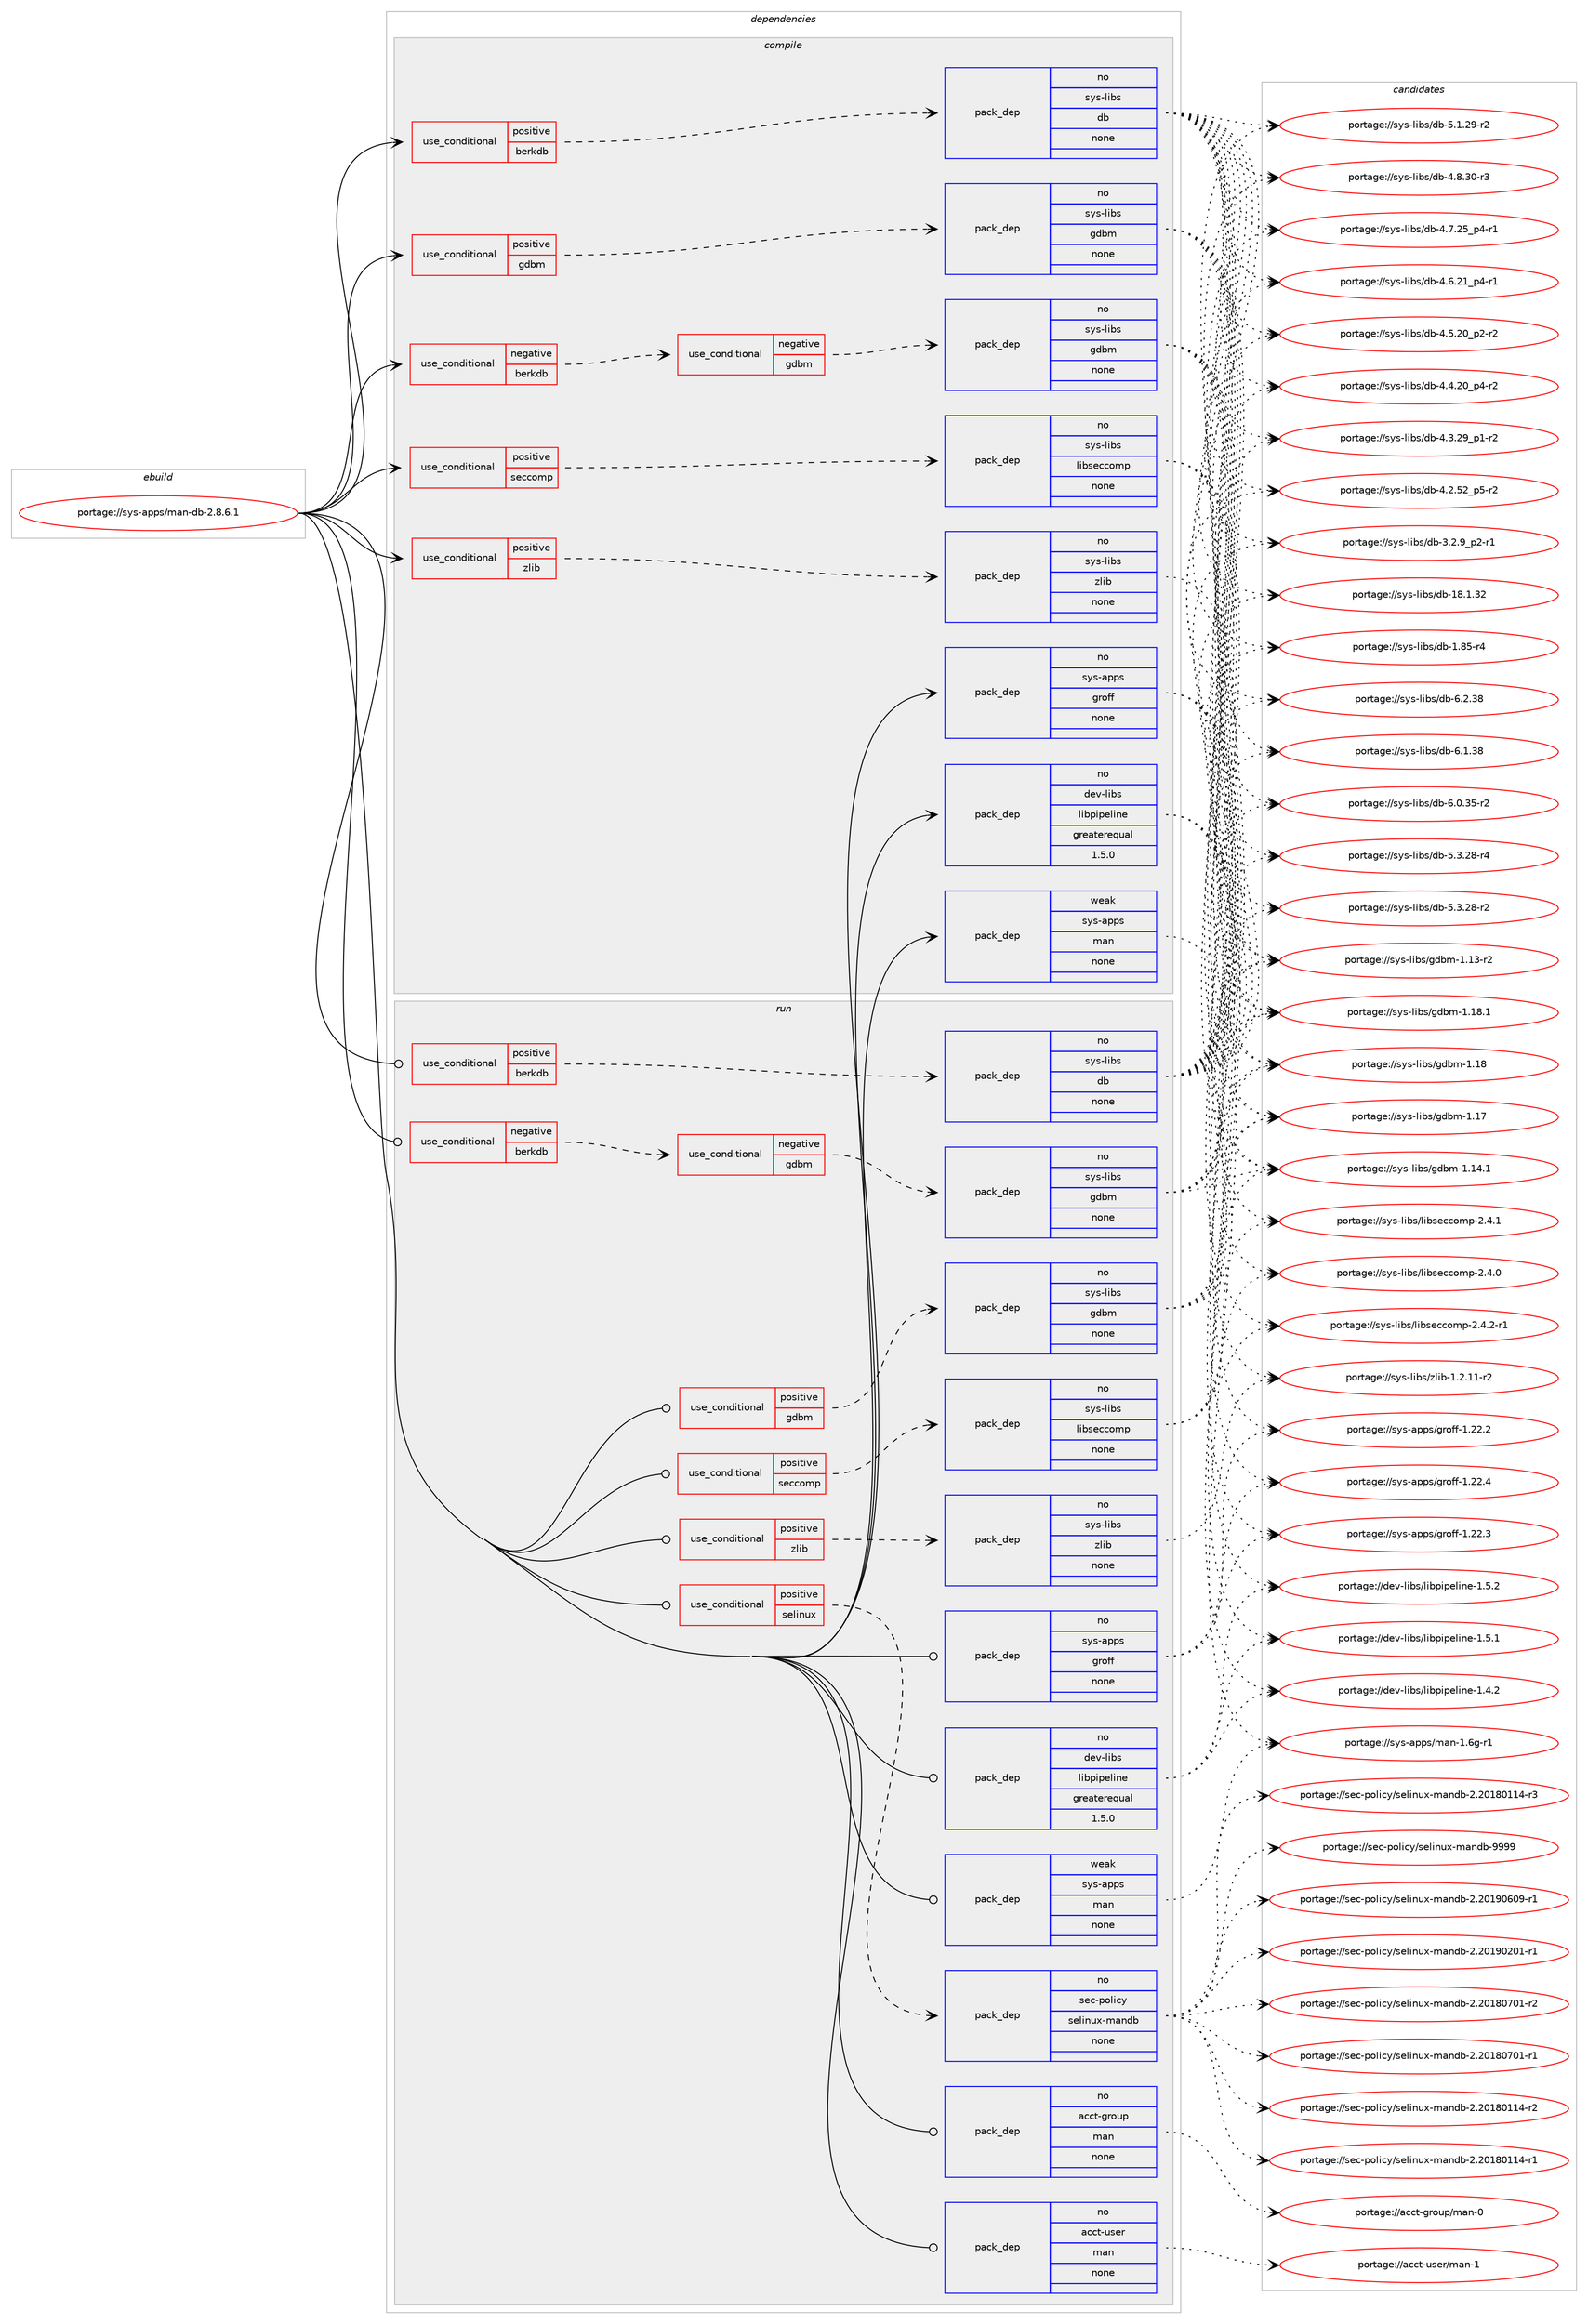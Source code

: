 digraph prolog {

# *************
# Graph options
# *************

newrank=true;
concentrate=true;
compound=true;
graph [rankdir=LR,fontname=Helvetica,fontsize=10,ranksep=1.5];#, ranksep=2.5, nodesep=0.2];
edge  [arrowhead=vee];
node  [fontname=Helvetica,fontsize=10];

# **********
# The ebuild
# **********

subgraph cluster_leftcol {
color=gray;
rank=same;
label=<<i>ebuild</i>>;
id [label="portage://sys-apps/man-db-2.8.6.1", color=red, width=4, href="../sys-apps/man-db-2.8.6.1.svg"];
}

# ****************
# The dependencies
# ****************

subgraph cluster_midcol {
color=gray;
label=<<i>dependencies</i>>;
subgraph cluster_compile {
fillcolor="#eeeeee";
style=filled;
label=<<i>compile</i>>;
subgraph cond13456 {
dependency62695 [label=<<TABLE BORDER="0" CELLBORDER="1" CELLSPACING="0" CELLPADDING="4"><TR><TD ROWSPAN="3" CELLPADDING="10">use_conditional</TD></TR><TR><TD>negative</TD></TR><TR><TD>berkdb</TD></TR></TABLE>>, shape=none, color=red];
subgraph cond13457 {
dependency62696 [label=<<TABLE BORDER="0" CELLBORDER="1" CELLSPACING="0" CELLPADDING="4"><TR><TD ROWSPAN="3" CELLPADDING="10">use_conditional</TD></TR><TR><TD>negative</TD></TR><TR><TD>gdbm</TD></TR></TABLE>>, shape=none, color=red];
subgraph pack47941 {
dependency62697 [label=<<TABLE BORDER="0" CELLBORDER="1" CELLSPACING="0" CELLPADDING="4" WIDTH="220"><TR><TD ROWSPAN="6" CELLPADDING="30">pack_dep</TD></TR><TR><TD WIDTH="110">no</TD></TR><TR><TD>sys-libs</TD></TR><TR><TD>gdbm</TD></TR><TR><TD>none</TD></TR><TR><TD></TD></TR></TABLE>>, shape=none, color=blue];
}
dependency62696:e -> dependency62697:w [weight=20,style="dashed",arrowhead="vee"];
}
dependency62695:e -> dependency62696:w [weight=20,style="dashed",arrowhead="vee"];
}
id:e -> dependency62695:w [weight=20,style="solid",arrowhead="vee"];
subgraph cond13458 {
dependency62698 [label=<<TABLE BORDER="0" CELLBORDER="1" CELLSPACING="0" CELLPADDING="4"><TR><TD ROWSPAN="3" CELLPADDING="10">use_conditional</TD></TR><TR><TD>positive</TD></TR><TR><TD>berkdb</TD></TR></TABLE>>, shape=none, color=red];
subgraph pack47942 {
dependency62699 [label=<<TABLE BORDER="0" CELLBORDER="1" CELLSPACING="0" CELLPADDING="4" WIDTH="220"><TR><TD ROWSPAN="6" CELLPADDING="30">pack_dep</TD></TR><TR><TD WIDTH="110">no</TD></TR><TR><TD>sys-libs</TD></TR><TR><TD>db</TD></TR><TR><TD>none</TD></TR><TR><TD></TD></TR></TABLE>>, shape=none, color=blue];
}
dependency62698:e -> dependency62699:w [weight=20,style="dashed",arrowhead="vee"];
}
id:e -> dependency62698:w [weight=20,style="solid",arrowhead="vee"];
subgraph cond13459 {
dependency62700 [label=<<TABLE BORDER="0" CELLBORDER="1" CELLSPACING="0" CELLPADDING="4"><TR><TD ROWSPAN="3" CELLPADDING="10">use_conditional</TD></TR><TR><TD>positive</TD></TR><TR><TD>gdbm</TD></TR></TABLE>>, shape=none, color=red];
subgraph pack47943 {
dependency62701 [label=<<TABLE BORDER="0" CELLBORDER="1" CELLSPACING="0" CELLPADDING="4" WIDTH="220"><TR><TD ROWSPAN="6" CELLPADDING="30">pack_dep</TD></TR><TR><TD WIDTH="110">no</TD></TR><TR><TD>sys-libs</TD></TR><TR><TD>gdbm</TD></TR><TR><TD>none</TD></TR><TR><TD></TD></TR></TABLE>>, shape=none, color=blue];
}
dependency62700:e -> dependency62701:w [weight=20,style="dashed",arrowhead="vee"];
}
id:e -> dependency62700:w [weight=20,style="solid",arrowhead="vee"];
subgraph cond13460 {
dependency62702 [label=<<TABLE BORDER="0" CELLBORDER="1" CELLSPACING="0" CELLPADDING="4"><TR><TD ROWSPAN="3" CELLPADDING="10">use_conditional</TD></TR><TR><TD>positive</TD></TR><TR><TD>seccomp</TD></TR></TABLE>>, shape=none, color=red];
subgraph pack47944 {
dependency62703 [label=<<TABLE BORDER="0" CELLBORDER="1" CELLSPACING="0" CELLPADDING="4" WIDTH="220"><TR><TD ROWSPAN="6" CELLPADDING="30">pack_dep</TD></TR><TR><TD WIDTH="110">no</TD></TR><TR><TD>sys-libs</TD></TR><TR><TD>libseccomp</TD></TR><TR><TD>none</TD></TR><TR><TD></TD></TR></TABLE>>, shape=none, color=blue];
}
dependency62702:e -> dependency62703:w [weight=20,style="dashed",arrowhead="vee"];
}
id:e -> dependency62702:w [weight=20,style="solid",arrowhead="vee"];
subgraph cond13461 {
dependency62704 [label=<<TABLE BORDER="0" CELLBORDER="1" CELLSPACING="0" CELLPADDING="4"><TR><TD ROWSPAN="3" CELLPADDING="10">use_conditional</TD></TR><TR><TD>positive</TD></TR><TR><TD>zlib</TD></TR></TABLE>>, shape=none, color=red];
subgraph pack47945 {
dependency62705 [label=<<TABLE BORDER="0" CELLBORDER="1" CELLSPACING="0" CELLPADDING="4" WIDTH="220"><TR><TD ROWSPAN="6" CELLPADDING="30">pack_dep</TD></TR><TR><TD WIDTH="110">no</TD></TR><TR><TD>sys-libs</TD></TR><TR><TD>zlib</TD></TR><TR><TD>none</TD></TR><TR><TD></TD></TR></TABLE>>, shape=none, color=blue];
}
dependency62704:e -> dependency62705:w [weight=20,style="dashed",arrowhead="vee"];
}
id:e -> dependency62704:w [weight=20,style="solid",arrowhead="vee"];
subgraph pack47946 {
dependency62706 [label=<<TABLE BORDER="0" CELLBORDER="1" CELLSPACING="0" CELLPADDING="4" WIDTH="220"><TR><TD ROWSPAN="6" CELLPADDING="30">pack_dep</TD></TR><TR><TD WIDTH="110">no</TD></TR><TR><TD>dev-libs</TD></TR><TR><TD>libpipeline</TD></TR><TR><TD>greaterequal</TD></TR><TR><TD>1.5.0</TD></TR></TABLE>>, shape=none, color=blue];
}
id:e -> dependency62706:w [weight=20,style="solid",arrowhead="vee"];
subgraph pack47947 {
dependency62707 [label=<<TABLE BORDER="0" CELLBORDER="1" CELLSPACING="0" CELLPADDING="4" WIDTH="220"><TR><TD ROWSPAN="6" CELLPADDING="30">pack_dep</TD></TR><TR><TD WIDTH="110">no</TD></TR><TR><TD>sys-apps</TD></TR><TR><TD>groff</TD></TR><TR><TD>none</TD></TR><TR><TD></TD></TR></TABLE>>, shape=none, color=blue];
}
id:e -> dependency62707:w [weight=20,style="solid",arrowhead="vee"];
subgraph pack47948 {
dependency62708 [label=<<TABLE BORDER="0" CELLBORDER="1" CELLSPACING="0" CELLPADDING="4" WIDTH="220"><TR><TD ROWSPAN="6" CELLPADDING="30">pack_dep</TD></TR><TR><TD WIDTH="110">weak</TD></TR><TR><TD>sys-apps</TD></TR><TR><TD>man</TD></TR><TR><TD>none</TD></TR><TR><TD></TD></TR></TABLE>>, shape=none, color=blue];
}
id:e -> dependency62708:w [weight=20,style="solid",arrowhead="vee"];
}
subgraph cluster_compileandrun {
fillcolor="#eeeeee";
style=filled;
label=<<i>compile and run</i>>;
}
subgraph cluster_run {
fillcolor="#eeeeee";
style=filled;
label=<<i>run</i>>;
subgraph cond13462 {
dependency62709 [label=<<TABLE BORDER="0" CELLBORDER="1" CELLSPACING="0" CELLPADDING="4"><TR><TD ROWSPAN="3" CELLPADDING="10">use_conditional</TD></TR><TR><TD>negative</TD></TR><TR><TD>berkdb</TD></TR></TABLE>>, shape=none, color=red];
subgraph cond13463 {
dependency62710 [label=<<TABLE BORDER="0" CELLBORDER="1" CELLSPACING="0" CELLPADDING="4"><TR><TD ROWSPAN="3" CELLPADDING="10">use_conditional</TD></TR><TR><TD>negative</TD></TR><TR><TD>gdbm</TD></TR></TABLE>>, shape=none, color=red];
subgraph pack47949 {
dependency62711 [label=<<TABLE BORDER="0" CELLBORDER="1" CELLSPACING="0" CELLPADDING="4" WIDTH="220"><TR><TD ROWSPAN="6" CELLPADDING="30">pack_dep</TD></TR><TR><TD WIDTH="110">no</TD></TR><TR><TD>sys-libs</TD></TR><TR><TD>gdbm</TD></TR><TR><TD>none</TD></TR><TR><TD></TD></TR></TABLE>>, shape=none, color=blue];
}
dependency62710:e -> dependency62711:w [weight=20,style="dashed",arrowhead="vee"];
}
dependency62709:e -> dependency62710:w [weight=20,style="dashed",arrowhead="vee"];
}
id:e -> dependency62709:w [weight=20,style="solid",arrowhead="odot"];
subgraph cond13464 {
dependency62712 [label=<<TABLE BORDER="0" CELLBORDER="1" CELLSPACING="0" CELLPADDING="4"><TR><TD ROWSPAN="3" CELLPADDING="10">use_conditional</TD></TR><TR><TD>positive</TD></TR><TR><TD>berkdb</TD></TR></TABLE>>, shape=none, color=red];
subgraph pack47950 {
dependency62713 [label=<<TABLE BORDER="0" CELLBORDER="1" CELLSPACING="0" CELLPADDING="4" WIDTH="220"><TR><TD ROWSPAN="6" CELLPADDING="30">pack_dep</TD></TR><TR><TD WIDTH="110">no</TD></TR><TR><TD>sys-libs</TD></TR><TR><TD>db</TD></TR><TR><TD>none</TD></TR><TR><TD></TD></TR></TABLE>>, shape=none, color=blue];
}
dependency62712:e -> dependency62713:w [weight=20,style="dashed",arrowhead="vee"];
}
id:e -> dependency62712:w [weight=20,style="solid",arrowhead="odot"];
subgraph cond13465 {
dependency62714 [label=<<TABLE BORDER="0" CELLBORDER="1" CELLSPACING="0" CELLPADDING="4"><TR><TD ROWSPAN="3" CELLPADDING="10">use_conditional</TD></TR><TR><TD>positive</TD></TR><TR><TD>gdbm</TD></TR></TABLE>>, shape=none, color=red];
subgraph pack47951 {
dependency62715 [label=<<TABLE BORDER="0" CELLBORDER="1" CELLSPACING="0" CELLPADDING="4" WIDTH="220"><TR><TD ROWSPAN="6" CELLPADDING="30">pack_dep</TD></TR><TR><TD WIDTH="110">no</TD></TR><TR><TD>sys-libs</TD></TR><TR><TD>gdbm</TD></TR><TR><TD>none</TD></TR><TR><TD></TD></TR></TABLE>>, shape=none, color=blue];
}
dependency62714:e -> dependency62715:w [weight=20,style="dashed",arrowhead="vee"];
}
id:e -> dependency62714:w [weight=20,style="solid",arrowhead="odot"];
subgraph cond13466 {
dependency62716 [label=<<TABLE BORDER="0" CELLBORDER="1" CELLSPACING="0" CELLPADDING="4"><TR><TD ROWSPAN="3" CELLPADDING="10">use_conditional</TD></TR><TR><TD>positive</TD></TR><TR><TD>seccomp</TD></TR></TABLE>>, shape=none, color=red];
subgraph pack47952 {
dependency62717 [label=<<TABLE BORDER="0" CELLBORDER="1" CELLSPACING="0" CELLPADDING="4" WIDTH="220"><TR><TD ROWSPAN="6" CELLPADDING="30">pack_dep</TD></TR><TR><TD WIDTH="110">no</TD></TR><TR><TD>sys-libs</TD></TR><TR><TD>libseccomp</TD></TR><TR><TD>none</TD></TR><TR><TD></TD></TR></TABLE>>, shape=none, color=blue];
}
dependency62716:e -> dependency62717:w [weight=20,style="dashed",arrowhead="vee"];
}
id:e -> dependency62716:w [weight=20,style="solid",arrowhead="odot"];
subgraph cond13467 {
dependency62718 [label=<<TABLE BORDER="0" CELLBORDER="1" CELLSPACING="0" CELLPADDING="4"><TR><TD ROWSPAN="3" CELLPADDING="10">use_conditional</TD></TR><TR><TD>positive</TD></TR><TR><TD>selinux</TD></TR></TABLE>>, shape=none, color=red];
subgraph pack47953 {
dependency62719 [label=<<TABLE BORDER="0" CELLBORDER="1" CELLSPACING="0" CELLPADDING="4" WIDTH="220"><TR><TD ROWSPAN="6" CELLPADDING="30">pack_dep</TD></TR><TR><TD WIDTH="110">no</TD></TR><TR><TD>sec-policy</TD></TR><TR><TD>selinux-mandb</TD></TR><TR><TD>none</TD></TR><TR><TD></TD></TR></TABLE>>, shape=none, color=blue];
}
dependency62718:e -> dependency62719:w [weight=20,style="dashed",arrowhead="vee"];
}
id:e -> dependency62718:w [weight=20,style="solid",arrowhead="odot"];
subgraph cond13468 {
dependency62720 [label=<<TABLE BORDER="0" CELLBORDER="1" CELLSPACING="0" CELLPADDING="4"><TR><TD ROWSPAN="3" CELLPADDING="10">use_conditional</TD></TR><TR><TD>positive</TD></TR><TR><TD>zlib</TD></TR></TABLE>>, shape=none, color=red];
subgraph pack47954 {
dependency62721 [label=<<TABLE BORDER="0" CELLBORDER="1" CELLSPACING="0" CELLPADDING="4" WIDTH="220"><TR><TD ROWSPAN="6" CELLPADDING="30">pack_dep</TD></TR><TR><TD WIDTH="110">no</TD></TR><TR><TD>sys-libs</TD></TR><TR><TD>zlib</TD></TR><TR><TD>none</TD></TR><TR><TD></TD></TR></TABLE>>, shape=none, color=blue];
}
dependency62720:e -> dependency62721:w [weight=20,style="dashed",arrowhead="vee"];
}
id:e -> dependency62720:w [weight=20,style="solid",arrowhead="odot"];
subgraph pack47955 {
dependency62722 [label=<<TABLE BORDER="0" CELLBORDER="1" CELLSPACING="0" CELLPADDING="4" WIDTH="220"><TR><TD ROWSPAN="6" CELLPADDING="30">pack_dep</TD></TR><TR><TD WIDTH="110">no</TD></TR><TR><TD>acct-group</TD></TR><TR><TD>man</TD></TR><TR><TD>none</TD></TR><TR><TD></TD></TR></TABLE>>, shape=none, color=blue];
}
id:e -> dependency62722:w [weight=20,style="solid",arrowhead="odot"];
subgraph pack47956 {
dependency62723 [label=<<TABLE BORDER="0" CELLBORDER="1" CELLSPACING="0" CELLPADDING="4" WIDTH="220"><TR><TD ROWSPAN="6" CELLPADDING="30">pack_dep</TD></TR><TR><TD WIDTH="110">no</TD></TR><TR><TD>acct-user</TD></TR><TR><TD>man</TD></TR><TR><TD>none</TD></TR><TR><TD></TD></TR></TABLE>>, shape=none, color=blue];
}
id:e -> dependency62723:w [weight=20,style="solid",arrowhead="odot"];
subgraph pack47957 {
dependency62724 [label=<<TABLE BORDER="0" CELLBORDER="1" CELLSPACING="0" CELLPADDING="4" WIDTH="220"><TR><TD ROWSPAN="6" CELLPADDING="30">pack_dep</TD></TR><TR><TD WIDTH="110">no</TD></TR><TR><TD>dev-libs</TD></TR><TR><TD>libpipeline</TD></TR><TR><TD>greaterequal</TD></TR><TR><TD>1.5.0</TD></TR></TABLE>>, shape=none, color=blue];
}
id:e -> dependency62724:w [weight=20,style="solid",arrowhead="odot"];
subgraph pack47958 {
dependency62725 [label=<<TABLE BORDER="0" CELLBORDER="1" CELLSPACING="0" CELLPADDING="4" WIDTH="220"><TR><TD ROWSPAN="6" CELLPADDING="30">pack_dep</TD></TR><TR><TD WIDTH="110">no</TD></TR><TR><TD>sys-apps</TD></TR><TR><TD>groff</TD></TR><TR><TD>none</TD></TR><TR><TD></TD></TR></TABLE>>, shape=none, color=blue];
}
id:e -> dependency62725:w [weight=20,style="solid",arrowhead="odot"];
subgraph pack47959 {
dependency62726 [label=<<TABLE BORDER="0" CELLBORDER="1" CELLSPACING="0" CELLPADDING="4" WIDTH="220"><TR><TD ROWSPAN="6" CELLPADDING="30">pack_dep</TD></TR><TR><TD WIDTH="110">weak</TD></TR><TR><TD>sys-apps</TD></TR><TR><TD>man</TD></TR><TR><TD>none</TD></TR><TR><TD></TD></TR></TABLE>>, shape=none, color=blue];
}
id:e -> dependency62726:w [weight=20,style="solid",arrowhead="odot"];
}
}

# **************
# The candidates
# **************

subgraph cluster_choices {
rank=same;
color=gray;
label=<<i>candidates</i>>;

subgraph choice47941 {
color=black;
nodesep=1;
choice1151211154510810598115471031009810945494649564649 [label="portage://sys-libs/gdbm-1.18.1", color=red, width=4,href="../sys-libs/gdbm-1.18.1.svg"];
choice115121115451081059811547103100981094549464956 [label="portage://sys-libs/gdbm-1.18", color=red, width=4,href="../sys-libs/gdbm-1.18.svg"];
choice115121115451081059811547103100981094549464955 [label="portage://sys-libs/gdbm-1.17", color=red, width=4,href="../sys-libs/gdbm-1.17.svg"];
choice1151211154510810598115471031009810945494649524649 [label="portage://sys-libs/gdbm-1.14.1", color=red, width=4,href="../sys-libs/gdbm-1.14.1.svg"];
choice1151211154510810598115471031009810945494649514511450 [label="portage://sys-libs/gdbm-1.13-r2", color=red, width=4,href="../sys-libs/gdbm-1.13-r2.svg"];
dependency62697:e -> choice1151211154510810598115471031009810945494649564649:w [style=dotted,weight="100"];
dependency62697:e -> choice115121115451081059811547103100981094549464956:w [style=dotted,weight="100"];
dependency62697:e -> choice115121115451081059811547103100981094549464955:w [style=dotted,weight="100"];
dependency62697:e -> choice1151211154510810598115471031009810945494649524649:w [style=dotted,weight="100"];
dependency62697:e -> choice1151211154510810598115471031009810945494649514511450:w [style=dotted,weight="100"];
}
subgraph choice47942 {
color=black;
nodesep=1;
choice1151211154510810598115471009845544650465156 [label="portage://sys-libs/db-6.2.38", color=red, width=4,href="../sys-libs/db-6.2.38.svg"];
choice1151211154510810598115471009845544649465156 [label="portage://sys-libs/db-6.1.38", color=red, width=4,href="../sys-libs/db-6.1.38.svg"];
choice11512111545108105981154710098455446484651534511450 [label="portage://sys-libs/db-6.0.35-r2", color=red, width=4,href="../sys-libs/db-6.0.35-r2.svg"];
choice11512111545108105981154710098455346514650564511452 [label="portage://sys-libs/db-5.3.28-r4", color=red, width=4,href="../sys-libs/db-5.3.28-r4.svg"];
choice11512111545108105981154710098455346514650564511450 [label="portage://sys-libs/db-5.3.28-r2", color=red, width=4,href="../sys-libs/db-5.3.28-r2.svg"];
choice11512111545108105981154710098455346494650574511450 [label="portage://sys-libs/db-5.1.29-r2", color=red, width=4,href="../sys-libs/db-5.1.29-r2.svg"];
choice11512111545108105981154710098455246564651484511451 [label="portage://sys-libs/db-4.8.30-r3", color=red, width=4,href="../sys-libs/db-4.8.30-r3.svg"];
choice115121115451081059811547100984552465546505395112524511449 [label="portage://sys-libs/db-4.7.25_p4-r1", color=red, width=4,href="../sys-libs/db-4.7.25_p4-r1.svg"];
choice115121115451081059811547100984552465446504995112524511449 [label="portage://sys-libs/db-4.6.21_p4-r1", color=red, width=4,href="../sys-libs/db-4.6.21_p4-r1.svg"];
choice115121115451081059811547100984552465346504895112504511450 [label="portage://sys-libs/db-4.5.20_p2-r2", color=red, width=4,href="../sys-libs/db-4.5.20_p2-r2.svg"];
choice115121115451081059811547100984552465246504895112524511450 [label="portage://sys-libs/db-4.4.20_p4-r2", color=red, width=4,href="../sys-libs/db-4.4.20_p4-r2.svg"];
choice115121115451081059811547100984552465146505795112494511450 [label="portage://sys-libs/db-4.3.29_p1-r2", color=red, width=4,href="../sys-libs/db-4.3.29_p1-r2.svg"];
choice115121115451081059811547100984552465046535095112534511450 [label="portage://sys-libs/db-4.2.52_p5-r2", color=red, width=4,href="../sys-libs/db-4.2.52_p5-r2.svg"];
choice1151211154510810598115471009845514650465795112504511449 [label="portage://sys-libs/db-3.2.9_p2-r1", color=red, width=4,href="../sys-libs/db-3.2.9_p2-r1.svg"];
choice115121115451081059811547100984549564649465150 [label="portage://sys-libs/db-18.1.32", color=red, width=4,href="../sys-libs/db-18.1.32.svg"];
choice1151211154510810598115471009845494656534511452 [label="portage://sys-libs/db-1.85-r4", color=red, width=4,href="../sys-libs/db-1.85-r4.svg"];
dependency62699:e -> choice1151211154510810598115471009845544650465156:w [style=dotted,weight="100"];
dependency62699:e -> choice1151211154510810598115471009845544649465156:w [style=dotted,weight="100"];
dependency62699:e -> choice11512111545108105981154710098455446484651534511450:w [style=dotted,weight="100"];
dependency62699:e -> choice11512111545108105981154710098455346514650564511452:w [style=dotted,weight="100"];
dependency62699:e -> choice11512111545108105981154710098455346514650564511450:w [style=dotted,weight="100"];
dependency62699:e -> choice11512111545108105981154710098455346494650574511450:w [style=dotted,weight="100"];
dependency62699:e -> choice11512111545108105981154710098455246564651484511451:w [style=dotted,weight="100"];
dependency62699:e -> choice115121115451081059811547100984552465546505395112524511449:w [style=dotted,weight="100"];
dependency62699:e -> choice115121115451081059811547100984552465446504995112524511449:w [style=dotted,weight="100"];
dependency62699:e -> choice115121115451081059811547100984552465346504895112504511450:w [style=dotted,weight="100"];
dependency62699:e -> choice115121115451081059811547100984552465246504895112524511450:w [style=dotted,weight="100"];
dependency62699:e -> choice115121115451081059811547100984552465146505795112494511450:w [style=dotted,weight="100"];
dependency62699:e -> choice115121115451081059811547100984552465046535095112534511450:w [style=dotted,weight="100"];
dependency62699:e -> choice1151211154510810598115471009845514650465795112504511449:w [style=dotted,weight="100"];
dependency62699:e -> choice115121115451081059811547100984549564649465150:w [style=dotted,weight="100"];
dependency62699:e -> choice1151211154510810598115471009845494656534511452:w [style=dotted,weight="100"];
}
subgraph choice47943 {
color=black;
nodesep=1;
choice1151211154510810598115471031009810945494649564649 [label="portage://sys-libs/gdbm-1.18.1", color=red, width=4,href="../sys-libs/gdbm-1.18.1.svg"];
choice115121115451081059811547103100981094549464956 [label="portage://sys-libs/gdbm-1.18", color=red, width=4,href="../sys-libs/gdbm-1.18.svg"];
choice115121115451081059811547103100981094549464955 [label="portage://sys-libs/gdbm-1.17", color=red, width=4,href="../sys-libs/gdbm-1.17.svg"];
choice1151211154510810598115471031009810945494649524649 [label="portage://sys-libs/gdbm-1.14.1", color=red, width=4,href="../sys-libs/gdbm-1.14.1.svg"];
choice1151211154510810598115471031009810945494649514511450 [label="portage://sys-libs/gdbm-1.13-r2", color=red, width=4,href="../sys-libs/gdbm-1.13-r2.svg"];
dependency62701:e -> choice1151211154510810598115471031009810945494649564649:w [style=dotted,weight="100"];
dependency62701:e -> choice115121115451081059811547103100981094549464956:w [style=dotted,weight="100"];
dependency62701:e -> choice115121115451081059811547103100981094549464955:w [style=dotted,weight="100"];
dependency62701:e -> choice1151211154510810598115471031009810945494649524649:w [style=dotted,weight="100"];
dependency62701:e -> choice1151211154510810598115471031009810945494649514511450:w [style=dotted,weight="100"];
}
subgraph choice47944 {
color=black;
nodesep=1;
choice1151211154510810598115471081059811510199991111091124550465246504511449 [label="portage://sys-libs/libseccomp-2.4.2-r1", color=red, width=4,href="../sys-libs/libseccomp-2.4.2-r1.svg"];
choice115121115451081059811547108105981151019999111109112455046524649 [label="portage://sys-libs/libseccomp-2.4.1", color=red, width=4,href="../sys-libs/libseccomp-2.4.1.svg"];
choice115121115451081059811547108105981151019999111109112455046524648 [label="portage://sys-libs/libseccomp-2.4.0", color=red, width=4,href="../sys-libs/libseccomp-2.4.0.svg"];
dependency62703:e -> choice1151211154510810598115471081059811510199991111091124550465246504511449:w [style=dotted,weight="100"];
dependency62703:e -> choice115121115451081059811547108105981151019999111109112455046524649:w [style=dotted,weight="100"];
dependency62703:e -> choice115121115451081059811547108105981151019999111109112455046524648:w [style=dotted,weight="100"];
}
subgraph choice47945 {
color=black;
nodesep=1;
choice11512111545108105981154712210810598454946504649494511450 [label="portage://sys-libs/zlib-1.2.11-r2", color=red, width=4,href="../sys-libs/zlib-1.2.11-r2.svg"];
dependency62705:e -> choice11512111545108105981154712210810598454946504649494511450:w [style=dotted,weight="100"];
}
subgraph choice47946 {
color=black;
nodesep=1;
choice10010111845108105981154710810598112105112101108105110101454946534650 [label="portage://dev-libs/libpipeline-1.5.2", color=red, width=4,href="../dev-libs/libpipeline-1.5.2.svg"];
choice10010111845108105981154710810598112105112101108105110101454946534649 [label="portage://dev-libs/libpipeline-1.5.1", color=red, width=4,href="../dev-libs/libpipeline-1.5.1.svg"];
choice10010111845108105981154710810598112105112101108105110101454946524650 [label="portage://dev-libs/libpipeline-1.4.2", color=red, width=4,href="../dev-libs/libpipeline-1.4.2.svg"];
dependency62706:e -> choice10010111845108105981154710810598112105112101108105110101454946534650:w [style=dotted,weight="100"];
dependency62706:e -> choice10010111845108105981154710810598112105112101108105110101454946534649:w [style=dotted,weight="100"];
dependency62706:e -> choice10010111845108105981154710810598112105112101108105110101454946524650:w [style=dotted,weight="100"];
}
subgraph choice47947 {
color=black;
nodesep=1;
choice11512111545971121121154710311411110210245494650504652 [label="portage://sys-apps/groff-1.22.4", color=red, width=4,href="../sys-apps/groff-1.22.4.svg"];
choice11512111545971121121154710311411110210245494650504651 [label="portage://sys-apps/groff-1.22.3", color=red, width=4,href="../sys-apps/groff-1.22.3.svg"];
choice11512111545971121121154710311411110210245494650504650 [label="portage://sys-apps/groff-1.22.2", color=red, width=4,href="../sys-apps/groff-1.22.2.svg"];
dependency62707:e -> choice11512111545971121121154710311411110210245494650504652:w [style=dotted,weight="100"];
dependency62707:e -> choice11512111545971121121154710311411110210245494650504651:w [style=dotted,weight="100"];
dependency62707:e -> choice11512111545971121121154710311411110210245494650504650:w [style=dotted,weight="100"];
}
subgraph choice47948 {
color=black;
nodesep=1;
choice11512111545971121121154710997110454946541034511449 [label="portage://sys-apps/man-1.6g-r1", color=red, width=4,href="../sys-apps/man-1.6g-r1.svg"];
dependency62708:e -> choice11512111545971121121154710997110454946541034511449:w [style=dotted,weight="100"];
}
subgraph choice47949 {
color=black;
nodesep=1;
choice1151211154510810598115471031009810945494649564649 [label="portage://sys-libs/gdbm-1.18.1", color=red, width=4,href="../sys-libs/gdbm-1.18.1.svg"];
choice115121115451081059811547103100981094549464956 [label="portage://sys-libs/gdbm-1.18", color=red, width=4,href="../sys-libs/gdbm-1.18.svg"];
choice115121115451081059811547103100981094549464955 [label="portage://sys-libs/gdbm-1.17", color=red, width=4,href="../sys-libs/gdbm-1.17.svg"];
choice1151211154510810598115471031009810945494649524649 [label="portage://sys-libs/gdbm-1.14.1", color=red, width=4,href="../sys-libs/gdbm-1.14.1.svg"];
choice1151211154510810598115471031009810945494649514511450 [label="portage://sys-libs/gdbm-1.13-r2", color=red, width=4,href="../sys-libs/gdbm-1.13-r2.svg"];
dependency62711:e -> choice1151211154510810598115471031009810945494649564649:w [style=dotted,weight="100"];
dependency62711:e -> choice115121115451081059811547103100981094549464956:w [style=dotted,weight="100"];
dependency62711:e -> choice115121115451081059811547103100981094549464955:w [style=dotted,weight="100"];
dependency62711:e -> choice1151211154510810598115471031009810945494649524649:w [style=dotted,weight="100"];
dependency62711:e -> choice1151211154510810598115471031009810945494649514511450:w [style=dotted,weight="100"];
}
subgraph choice47950 {
color=black;
nodesep=1;
choice1151211154510810598115471009845544650465156 [label="portage://sys-libs/db-6.2.38", color=red, width=4,href="../sys-libs/db-6.2.38.svg"];
choice1151211154510810598115471009845544649465156 [label="portage://sys-libs/db-6.1.38", color=red, width=4,href="../sys-libs/db-6.1.38.svg"];
choice11512111545108105981154710098455446484651534511450 [label="portage://sys-libs/db-6.0.35-r2", color=red, width=4,href="../sys-libs/db-6.0.35-r2.svg"];
choice11512111545108105981154710098455346514650564511452 [label="portage://sys-libs/db-5.3.28-r4", color=red, width=4,href="../sys-libs/db-5.3.28-r4.svg"];
choice11512111545108105981154710098455346514650564511450 [label="portage://sys-libs/db-5.3.28-r2", color=red, width=4,href="../sys-libs/db-5.3.28-r2.svg"];
choice11512111545108105981154710098455346494650574511450 [label="portage://sys-libs/db-5.1.29-r2", color=red, width=4,href="../sys-libs/db-5.1.29-r2.svg"];
choice11512111545108105981154710098455246564651484511451 [label="portage://sys-libs/db-4.8.30-r3", color=red, width=4,href="../sys-libs/db-4.8.30-r3.svg"];
choice115121115451081059811547100984552465546505395112524511449 [label="portage://sys-libs/db-4.7.25_p4-r1", color=red, width=4,href="../sys-libs/db-4.7.25_p4-r1.svg"];
choice115121115451081059811547100984552465446504995112524511449 [label="portage://sys-libs/db-4.6.21_p4-r1", color=red, width=4,href="../sys-libs/db-4.6.21_p4-r1.svg"];
choice115121115451081059811547100984552465346504895112504511450 [label="portage://sys-libs/db-4.5.20_p2-r2", color=red, width=4,href="../sys-libs/db-4.5.20_p2-r2.svg"];
choice115121115451081059811547100984552465246504895112524511450 [label="portage://sys-libs/db-4.4.20_p4-r2", color=red, width=4,href="../sys-libs/db-4.4.20_p4-r2.svg"];
choice115121115451081059811547100984552465146505795112494511450 [label="portage://sys-libs/db-4.3.29_p1-r2", color=red, width=4,href="../sys-libs/db-4.3.29_p1-r2.svg"];
choice115121115451081059811547100984552465046535095112534511450 [label="portage://sys-libs/db-4.2.52_p5-r2", color=red, width=4,href="../sys-libs/db-4.2.52_p5-r2.svg"];
choice1151211154510810598115471009845514650465795112504511449 [label="portage://sys-libs/db-3.2.9_p2-r1", color=red, width=4,href="../sys-libs/db-3.2.9_p2-r1.svg"];
choice115121115451081059811547100984549564649465150 [label="portage://sys-libs/db-18.1.32", color=red, width=4,href="../sys-libs/db-18.1.32.svg"];
choice1151211154510810598115471009845494656534511452 [label="portage://sys-libs/db-1.85-r4", color=red, width=4,href="../sys-libs/db-1.85-r4.svg"];
dependency62713:e -> choice1151211154510810598115471009845544650465156:w [style=dotted,weight="100"];
dependency62713:e -> choice1151211154510810598115471009845544649465156:w [style=dotted,weight="100"];
dependency62713:e -> choice11512111545108105981154710098455446484651534511450:w [style=dotted,weight="100"];
dependency62713:e -> choice11512111545108105981154710098455346514650564511452:w [style=dotted,weight="100"];
dependency62713:e -> choice11512111545108105981154710098455346514650564511450:w [style=dotted,weight="100"];
dependency62713:e -> choice11512111545108105981154710098455346494650574511450:w [style=dotted,weight="100"];
dependency62713:e -> choice11512111545108105981154710098455246564651484511451:w [style=dotted,weight="100"];
dependency62713:e -> choice115121115451081059811547100984552465546505395112524511449:w [style=dotted,weight="100"];
dependency62713:e -> choice115121115451081059811547100984552465446504995112524511449:w [style=dotted,weight="100"];
dependency62713:e -> choice115121115451081059811547100984552465346504895112504511450:w [style=dotted,weight="100"];
dependency62713:e -> choice115121115451081059811547100984552465246504895112524511450:w [style=dotted,weight="100"];
dependency62713:e -> choice115121115451081059811547100984552465146505795112494511450:w [style=dotted,weight="100"];
dependency62713:e -> choice115121115451081059811547100984552465046535095112534511450:w [style=dotted,weight="100"];
dependency62713:e -> choice1151211154510810598115471009845514650465795112504511449:w [style=dotted,weight="100"];
dependency62713:e -> choice115121115451081059811547100984549564649465150:w [style=dotted,weight="100"];
dependency62713:e -> choice1151211154510810598115471009845494656534511452:w [style=dotted,weight="100"];
}
subgraph choice47951 {
color=black;
nodesep=1;
choice1151211154510810598115471031009810945494649564649 [label="portage://sys-libs/gdbm-1.18.1", color=red, width=4,href="../sys-libs/gdbm-1.18.1.svg"];
choice115121115451081059811547103100981094549464956 [label="portage://sys-libs/gdbm-1.18", color=red, width=4,href="../sys-libs/gdbm-1.18.svg"];
choice115121115451081059811547103100981094549464955 [label="portage://sys-libs/gdbm-1.17", color=red, width=4,href="../sys-libs/gdbm-1.17.svg"];
choice1151211154510810598115471031009810945494649524649 [label="portage://sys-libs/gdbm-1.14.1", color=red, width=4,href="../sys-libs/gdbm-1.14.1.svg"];
choice1151211154510810598115471031009810945494649514511450 [label="portage://sys-libs/gdbm-1.13-r2", color=red, width=4,href="../sys-libs/gdbm-1.13-r2.svg"];
dependency62715:e -> choice1151211154510810598115471031009810945494649564649:w [style=dotted,weight="100"];
dependency62715:e -> choice115121115451081059811547103100981094549464956:w [style=dotted,weight="100"];
dependency62715:e -> choice115121115451081059811547103100981094549464955:w [style=dotted,weight="100"];
dependency62715:e -> choice1151211154510810598115471031009810945494649524649:w [style=dotted,weight="100"];
dependency62715:e -> choice1151211154510810598115471031009810945494649514511450:w [style=dotted,weight="100"];
}
subgraph choice47952 {
color=black;
nodesep=1;
choice1151211154510810598115471081059811510199991111091124550465246504511449 [label="portage://sys-libs/libseccomp-2.4.2-r1", color=red, width=4,href="../sys-libs/libseccomp-2.4.2-r1.svg"];
choice115121115451081059811547108105981151019999111109112455046524649 [label="portage://sys-libs/libseccomp-2.4.1", color=red, width=4,href="../sys-libs/libseccomp-2.4.1.svg"];
choice115121115451081059811547108105981151019999111109112455046524648 [label="portage://sys-libs/libseccomp-2.4.0", color=red, width=4,href="../sys-libs/libseccomp-2.4.0.svg"];
dependency62717:e -> choice1151211154510810598115471081059811510199991111091124550465246504511449:w [style=dotted,weight="100"];
dependency62717:e -> choice115121115451081059811547108105981151019999111109112455046524649:w [style=dotted,weight="100"];
dependency62717:e -> choice115121115451081059811547108105981151019999111109112455046524648:w [style=dotted,weight="100"];
}
subgraph choice47953 {
color=black;
nodesep=1;
choice115101994511211110810599121471151011081051101171204510997110100984557575757 [label="portage://sec-policy/selinux-mandb-9999", color=red, width=4,href="../sec-policy/selinux-mandb-9999.svg"];
choice1151019945112111108105991214711510110810511011712045109971101009845504650484957485448574511449 [label="portage://sec-policy/selinux-mandb-2.20190609-r1", color=red, width=4,href="../sec-policy/selinux-mandb-2.20190609-r1.svg"];
choice1151019945112111108105991214711510110810511011712045109971101009845504650484957485048494511449 [label="portage://sec-policy/selinux-mandb-2.20190201-r1", color=red, width=4,href="../sec-policy/selinux-mandb-2.20190201-r1.svg"];
choice1151019945112111108105991214711510110810511011712045109971101009845504650484956485548494511450 [label="portage://sec-policy/selinux-mandb-2.20180701-r2", color=red, width=4,href="../sec-policy/selinux-mandb-2.20180701-r2.svg"];
choice1151019945112111108105991214711510110810511011712045109971101009845504650484956485548494511449 [label="portage://sec-policy/selinux-mandb-2.20180701-r1", color=red, width=4,href="../sec-policy/selinux-mandb-2.20180701-r1.svg"];
choice1151019945112111108105991214711510110810511011712045109971101009845504650484956484949524511451 [label="portage://sec-policy/selinux-mandb-2.20180114-r3", color=red, width=4,href="../sec-policy/selinux-mandb-2.20180114-r3.svg"];
choice1151019945112111108105991214711510110810511011712045109971101009845504650484956484949524511450 [label="portage://sec-policy/selinux-mandb-2.20180114-r2", color=red, width=4,href="../sec-policy/selinux-mandb-2.20180114-r2.svg"];
choice1151019945112111108105991214711510110810511011712045109971101009845504650484956484949524511449 [label="portage://sec-policy/selinux-mandb-2.20180114-r1", color=red, width=4,href="../sec-policy/selinux-mandb-2.20180114-r1.svg"];
dependency62719:e -> choice115101994511211110810599121471151011081051101171204510997110100984557575757:w [style=dotted,weight="100"];
dependency62719:e -> choice1151019945112111108105991214711510110810511011712045109971101009845504650484957485448574511449:w [style=dotted,weight="100"];
dependency62719:e -> choice1151019945112111108105991214711510110810511011712045109971101009845504650484957485048494511449:w [style=dotted,weight="100"];
dependency62719:e -> choice1151019945112111108105991214711510110810511011712045109971101009845504650484956485548494511450:w [style=dotted,weight="100"];
dependency62719:e -> choice1151019945112111108105991214711510110810511011712045109971101009845504650484956485548494511449:w [style=dotted,weight="100"];
dependency62719:e -> choice1151019945112111108105991214711510110810511011712045109971101009845504650484956484949524511451:w [style=dotted,weight="100"];
dependency62719:e -> choice1151019945112111108105991214711510110810511011712045109971101009845504650484956484949524511450:w [style=dotted,weight="100"];
dependency62719:e -> choice1151019945112111108105991214711510110810511011712045109971101009845504650484956484949524511449:w [style=dotted,weight="100"];
}
subgraph choice47954 {
color=black;
nodesep=1;
choice11512111545108105981154712210810598454946504649494511450 [label="portage://sys-libs/zlib-1.2.11-r2", color=red, width=4,href="../sys-libs/zlib-1.2.11-r2.svg"];
dependency62721:e -> choice11512111545108105981154712210810598454946504649494511450:w [style=dotted,weight="100"];
}
subgraph choice47955 {
color=black;
nodesep=1;
choice9799991164510311411111711247109971104548 [label="portage://acct-group/man-0", color=red, width=4,href="../acct-group/man-0.svg"];
dependency62722:e -> choice9799991164510311411111711247109971104548:w [style=dotted,weight="100"];
}
subgraph choice47956 {
color=black;
nodesep=1;
choice9799991164511711510111447109971104549 [label="portage://acct-user/man-1", color=red, width=4,href="../acct-user/man-1.svg"];
dependency62723:e -> choice9799991164511711510111447109971104549:w [style=dotted,weight="100"];
}
subgraph choice47957 {
color=black;
nodesep=1;
choice10010111845108105981154710810598112105112101108105110101454946534650 [label="portage://dev-libs/libpipeline-1.5.2", color=red, width=4,href="../dev-libs/libpipeline-1.5.2.svg"];
choice10010111845108105981154710810598112105112101108105110101454946534649 [label="portage://dev-libs/libpipeline-1.5.1", color=red, width=4,href="../dev-libs/libpipeline-1.5.1.svg"];
choice10010111845108105981154710810598112105112101108105110101454946524650 [label="portage://dev-libs/libpipeline-1.4.2", color=red, width=4,href="../dev-libs/libpipeline-1.4.2.svg"];
dependency62724:e -> choice10010111845108105981154710810598112105112101108105110101454946534650:w [style=dotted,weight="100"];
dependency62724:e -> choice10010111845108105981154710810598112105112101108105110101454946534649:w [style=dotted,weight="100"];
dependency62724:e -> choice10010111845108105981154710810598112105112101108105110101454946524650:w [style=dotted,weight="100"];
}
subgraph choice47958 {
color=black;
nodesep=1;
choice11512111545971121121154710311411110210245494650504652 [label="portage://sys-apps/groff-1.22.4", color=red, width=4,href="../sys-apps/groff-1.22.4.svg"];
choice11512111545971121121154710311411110210245494650504651 [label="portage://sys-apps/groff-1.22.3", color=red, width=4,href="../sys-apps/groff-1.22.3.svg"];
choice11512111545971121121154710311411110210245494650504650 [label="portage://sys-apps/groff-1.22.2", color=red, width=4,href="../sys-apps/groff-1.22.2.svg"];
dependency62725:e -> choice11512111545971121121154710311411110210245494650504652:w [style=dotted,weight="100"];
dependency62725:e -> choice11512111545971121121154710311411110210245494650504651:w [style=dotted,weight="100"];
dependency62725:e -> choice11512111545971121121154710311411110210245494650504650:w [style=dotted,weight="100"];
}
subgraph choice47959 {
color=black;
nodesep=1;
choice11512111545971121121154710997110454946541034511449 [label="portage://sys-apps/man-1.6g-r1", color=red, width=4,href="../sys-apps/man-1.6g-r1.svg"];
dependency62726:e -> choice11512111545971121121154710997110454946541034511449:w [style=dotted,weight="100"];
}
}

}
